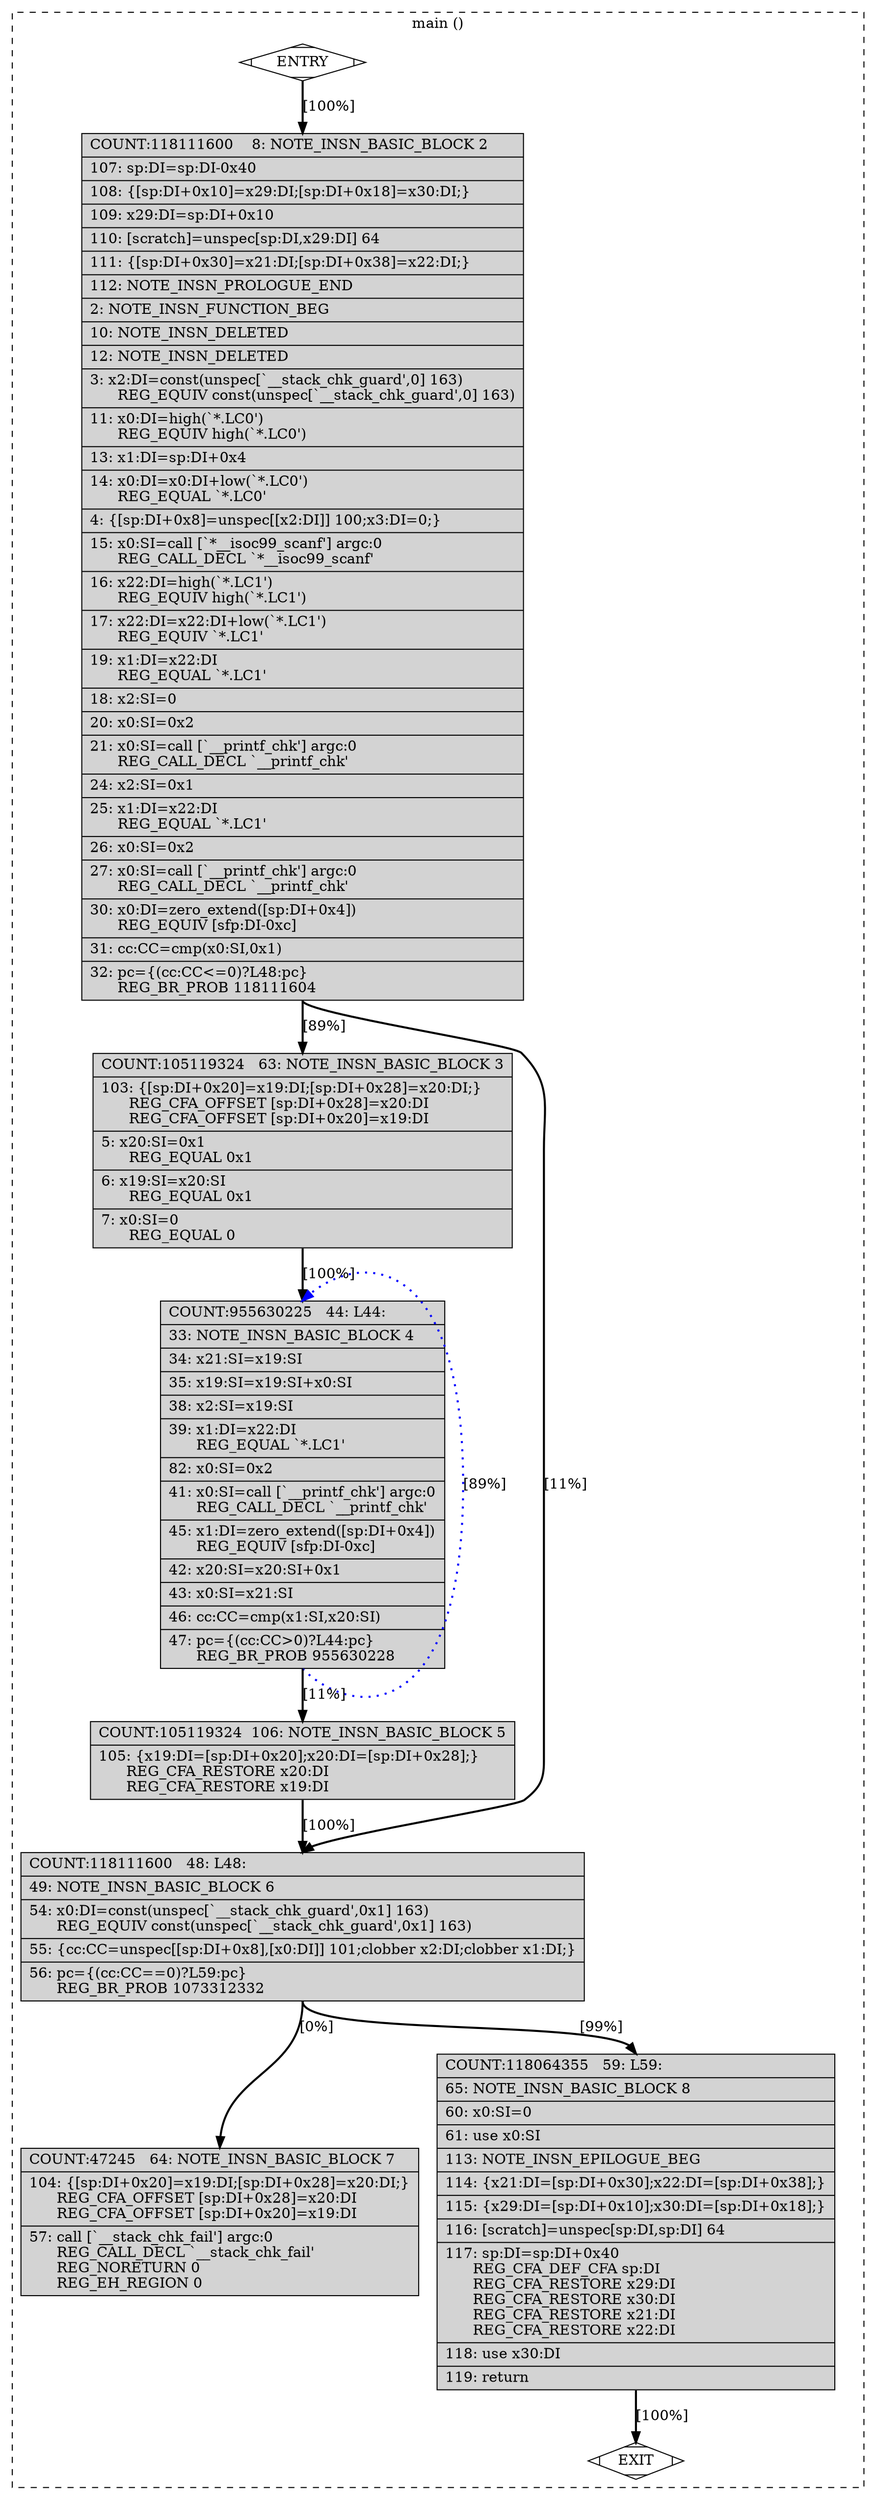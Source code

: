 digraph "a-fib.c.308r.pro_and_epilogue" {
overlap=false;
subgraph "cluster_main" {
	style="dashed";
	color="black";
	label="main ()";
	fn_23_basic_block_0 [shape=Mdiamond,style=filled,fillcolor=white,label="ENTRY"];

	fn_23_basic_block_2 [shape=record,style=filled,fillcolor=lightgrey,label="{COUNT:118111600\ \ \ \ 8:\ NOTE_INSN_BASIC_BLOCK\ 2\l\
|\ \ 107:\ sp:DI=sp:DI-0x40\l\
|\ \ 108:\ \{[sp:DI+0x10]=x29:DI;[sp:DI+0x18]=x30:DI;\}\l\
|\ \ 109:\ x29:DI=sp:DI+0x10\l\
|\ \ 110:\ [scratch]=unspec[sp:DI,x29:DI]\ 64\l\
|\ \ 111:\ \{[sp:DI+0x30]=x21:DI;[sp:DI+0x38]=x22:DI;\}\l\
|\ \ 112:\ NOTE_INSN_PROLOGUE_END\l\
|\ \ \ \ 2:\ NOTE_INSN_FUNCTION_BEG\l\
|\ \ \ 10:\ NOTE_INSN_DELETED\l\
|\ \ \ 12:\ NOTE_INSN_DELETED\l\
|\ \ \ \ 3:\ x2:DI=const(unspec[`__stack_chk_guard',0]\ 163)\l\
\ \ \ \ \ \ REG_EQUIV\ const(unspec[`__stack_chk_guard',0]\ 163)\l\
|\ \ \ 11:\ x0:DI=high(`*.LC0')\l\
\ \ \ \ \ \ REG_EQUIV\ high(`*.LC0')\l\
|\ \ \ 13:\ x1:DI=sp:DI+0x4\l\
|\ \ \ 14:\ x0:DI=x0:DI+low(`*.LC0')\l\
\ \ \ \ \ \ REG_EQUAL\ `*.LC0'\l\
|\ \ \ \ 4:\ \{[sp:DI+0x8]=unspec[[x2:DI]]\ 100;x3:DI=0;\}\l\
|\ \ \ 15:\ x0:SI=call\ [`*__isoc99_scanf']\ argc:0\l\
\ \ \ \ \ \ REG_CALL_DECL\ `*__isoc99_scanf'\l\
|\ \ \ 16:\ x22:DI=high(`*.LC1')\l\
\ \ \ \ \ \ REG_EQUIV\ high(`*.LC1')\l\
|\ \ \ 17:\ x22:DI=x22:DI+low(`*.LC1')\l\
\ \ \ \ \ \ REG_EQUIV\ `*.LC1'\l\
|\ \ \ 19:\ x1:DI=x22:DI\l\
\ \ \ \ \ \ REG_EQUAL\ `*.LC1'\l\
|\ \ \ 18:\ x2:SI=0\l\
|\ \ \ 20:\ x0:SI=0x2\l\
|\ \ \ 21:\ x0:SI=call\ [`__printf_chk']\ argc:0\l\
\ \ \ \ \ \ REG_CALL_DECL\ `__printf_chk'\l\
|\ \ \ 24:\ x2:SI=0x1\l\
|\ \ \ 25:\ x1:DI=x22:DI\l\
\ \ \ \ \ \ REG_EQUAL\ `*.LC1'\l\
|\ \ \ 26:\ x0:SI=0x2\l\
|\ \ \ 27:\ x0:SI=call\ [`__printf_chk']\ argc:0\l\
\ \ \ \ \ \ REG_CALL_DECL\ `__printf_chk'\l\
|\ \ \ 30:\ x0:DI=zero_extend([sp:DI+0x4])\l\
\ \ \ \ \ \ REG_EQUIV\ [sfp:DI-0xc]\l\
|\ \ \ 31:\ cc:CC=cmp(x0:SI,0x1)\l\
|\ \ \ 32:\ pc=\{(cc:CC\<=0)?L48:pc\}\l\
\ \ \ \ \ \ REG_BR_PROB\ 118111604\l\
}"];

	fn_23_basic_block_3 [shape=record,style=filled,fillcolor=lightgrey,label="{COUNT:105119324\ \ \ 63:\ NOTE_INSN_BASIC_BLOCK\ 3\l\
|\ \ 103:\ \{[sp:DI+0x20]=x19:DI;[sp:DI+0x28]=x20:DI;\}\l\
\ \ \ \ \ \ REG_CFA_OFFSET\ [sp:DI+0x28]=x20:DI\l\
\ \ \ \ \ \ REG_CFA_OFFSET\ [sp:DI+0x20]=x19:DI\l\
|\ \ \ \ 5:\ x20:SI=0x1\l\
\ \ \ \ \ \ REG_EQUAL\ 0x1\l\
|\ \ \ \ 6:\ x19:SI=x20:SI\l\
\ \ \ \ \ \ REG_EQUAL\ 0x1\l\
|\ \ \ \ 7:\ x0:SI=0\l\
\ \ \ \ \ \ REG_EQUAL\ 0\l\
}"];

	fn_23_basic_block_4 [shape=record,style=filled,fillcolor=lightgrey,label="{COUNT:955630225\ \ \ 44:\ L44:\l\
|\ \ \ 33:\ NOTE_INSN_BASIC_BLOCK\ 4\l\
|\ \ \ 34:\ x21:SI=x19:SI\l\
|\ \ \ 35:\ x19:SI=x19:SI+x0:SI\l\
|\ \ \ 38:\ x2:SI=x19:SI\l\
|\ \ \ 39:\ x1:DI=x22:DI\l\
\ \ \ \ \ \ REG_EQUAL\ `*.LC1'\l\
|\ \ \ 82:\ x0:SI=0x2\l\
|\ \ \ 41:\ x0:SI=call\ [`__printf_chk']\ argc:0\l\
\ \ \ \ \ \ REG_CALL_DECL\ `__printf_chk'\l\
|\ \ \ 45:\ x1:DI=zero_extend([sp:DI+0x4])\l\
\ \ \ \ \ \ REG_EQUIV\ [sfp:DI-0xc]\l\
|\ \ \ 42:\ x20:SI=x20:SI+0x1\l\
|\ \ \ 43:\ x0:SI=x21:SI\l\
|\ \ \ 46:\ cc:CC=cmp(x1:SI,x20:SI)\l\
|\ \ \ 47:\ pc=\{(cc:CC\>0)?L44:pc\}\l\
\ \ \ \ \ \ REG_BR_PROB\ 955630228\l\
}"];

	fn_23_basic_block_5 [shape=record,style=filled,fillcolor=lightgrey,label="{COUNT:105119324\ \ 106:\ NOTE_INSN_BASIC_BLOCK\ 5\l\
|\ \ 105:\ \{x19:DI=[sp:DI+0x20];x20:DI=[sp:DI+0x28];\}\l\
\ \ \ \ \ \ REG_CFA_RESTORE\ x20:DI\l\
\ \ \ \ \ \ REG_CFA_RESTORE\ x19:DI\l\
}"];

	fn_23_basic_block_6 [shape=record,style=filled,fillcolor=lightgrey,label="{COUNT:118111600\ \ \ 48:\ L48:\l\
|\ \ \ 49:\ NOTE_INSN_BASIC_BLOCK\ 6\l\
|\ \ \ 54:\ x0:DI=const(unspec[`__stack_chk_guard',0x1]\ 163)\l\
\ \ \ \ \ \ REG_EQUIV\ const(unspec[`__stack_chk_guard',0x1]\ 163)\l\
|\ \ \ 55:\ \{cc:CC=unspec[[sp:DI+0x8],[x0:DI]]\ 101;clobber\ x2:DI;clobber\ x1:DI;\}\l\
|\ \ \ 56:\ pc=\{(cc:CC==0)?L59:pc\}\l\
\ \ \ \ \ \ REG_BR_PROB\ 1073312332\l\
}"];

	fn_23_basic_block_7 [shape=record,style=filled,fillcolor=lightgrey,label="{COUNT:47245\ \ \ 64:\ NOTE_INSN_BASIC_BLOCK\ 7\l\
|\ \ 104:\ \{[sp:DI+0x20]=x19:DI;[sp:DI+0x28]=x20:DI;\}\l\
\ \ \ \ \ \ REG_CFA_OFFSET\ [sp:DI+0x28]=x20:DI\l\
\ \ \ \ \ \ REG_CFA_OFFSET\ [sp:DI+0x20]=x19:DI\l\
|\ \ \ 57:\ call\ [`__stack_chk_fail']\ argc:0\l\
\ \ \ \ \ \ REG_CALL_DECL\ `__stack_chk_fail'\l\
\ \ \ \ \ \ REG_NORETURN\ 0\l\
\ \ \ \ \ \ REG_EH_REGION\ 0\l\
}"];

	fn_23_basic_block_8 [shape=record,style=filled,fillcolor=lightgrey,label="{COUNT:118064355\ \ \ 59:\ L59:\l\
|\ \ \ 65:\ NOTE_INSN_BASIC_BLOCK\ 8\l\
|\ \ \ 60:\ x0:SI=0\l\
|\ \ \ 61:\ use\ x0:SI\l\
|\ \ 113:\ NOTE_INSN_EPILOGUE_BEG\l\
|\ \ 114:\ \{x21:DI=[sp:DI+0x30];x22:DI=[sp:DI+0x38];\}\l\
|\ \ 115:\ \{x29:DI=[sp:DI+0x10];x30:DI=[sp:DI+0x18];\}\l\
|\ \ 116:\ [scratch]=unspec[sp:DI,sp:DI]\ 64\l\
|\ \ 117:\ sp:DI=sp:DI+0x40\l\
\ \ \ \ \ \ REG_CFA_DEF_CFA\ sp:DI\l\
\ \ \ \ \ \ REG_CFA_RESTORE\ x29:DI\l\
\ \ \ \ \ \ REG_CFA_RESTORE\ x30:DI\l\
\ \ \ \ \ \ REG_CFA_RESTORE\ x21:DI\l\
\ \ \ \ \ \ REG_CFA_RESTORE\ x22:DI\l\
|\ \ 118:\ use\ x30:DI\l\
|\ \ 119:\ return\l\
}"];

	fn_23_basic_block_1 [shape=Mdiamond,style=filled,fillcolor=white,label="EXIT"];

	fn_23_basic_block_0:s -> fn_23_basic_block_2:n [style="solid,bold",color=black,weight=100,constraint=true,label="[100%]"];
	fn_23_basic_block_2:s -> fn_23_basic_block_3:n [style="solid,bold",color=black,weight=100,constraint=true,label="[89%]"];
	fn_23_basic_block_2:s -> fn_23_basic_block_6:n [style="solid,bold",color=black,weight=10,constraint=true,label="[11%]"];
	fn_23_basic_block_3:s -> fn_23_basic_block_4:n [style="solid,bold",color=black,weight=100,constraint=true,label="[100%]"];
	fn_23_basic_block_4:s -> fn_23_basic_block_4:n [style="dotted,bold",color=blue,weight=10,constraint=false,label="[89%]"];
	fn_23_basic_block_4:s -> fn_23_basic_block_5:n [style="solid,bold",color=black,weight=100,constraint=true,label="[11%]"];
	fn_23_basic_block_5:s -> fn_23_basic_block_6:n [style="solid,bold",color=black,weight=100,constraint=true,label="[100%]"];
	fn_23_basic_block_6:s -> fn_23_basic_block_8:n [style="solid,bold",color=black,weight=10,constraint=true,label="[99%]"];
	fn_23_basic_block_6:s -> fn_23_basic_block_7:n [style="solid,bold",color=black,weight=100,constraint=true,label="[0%]"];
	fn_23_basic_block_8:s -> fn_23_basic_block_1:n [style="solid,bold",color=black,weight=10,constraint=true,label="[100%]"];
	fn_23_basic_block_0:s -> fn_23_basic_block_1:n [style="invis",constraint=true];
}
}

